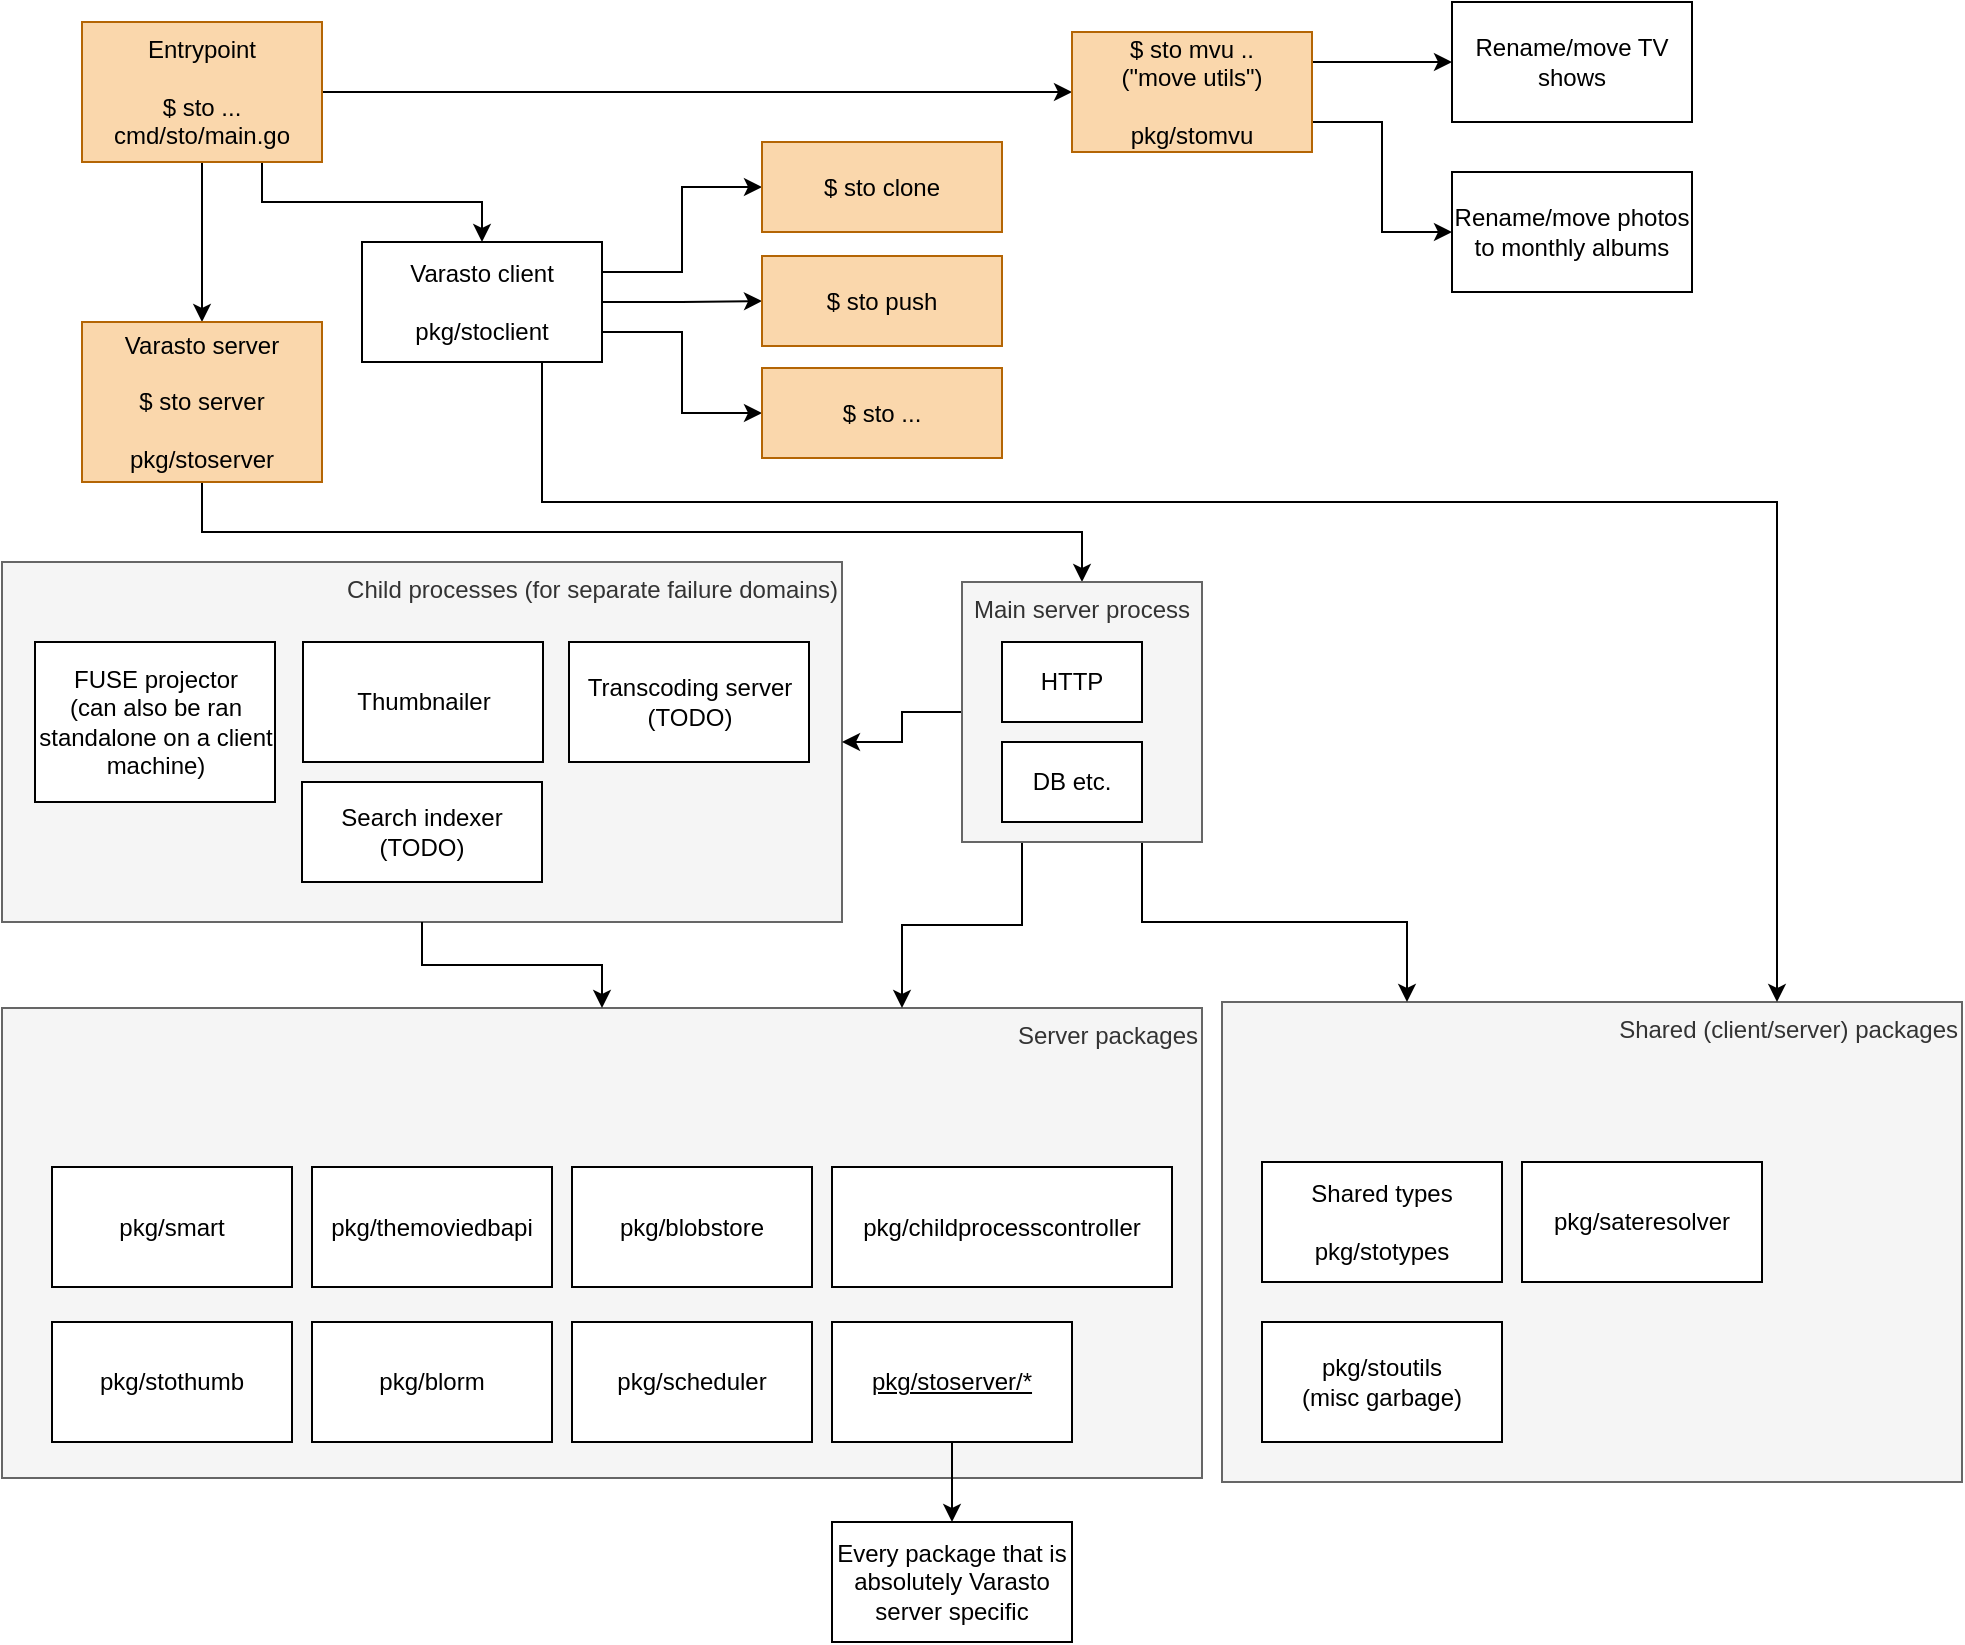<mxfile version="12.4.0" type="device" pages="1"><diagram id="lcbqNbRRmIt9awLy7lkM" name="Page-1"><mxGraphModel dx="1045" dy="1322" grid="1" gridSize="10" guides="1" tooltips="1" connect="1" arrows="1" fold="1" page="1" pageScale="1" pageWidth="1100" pageHeight="850" math="0" shadow="0"><root><mxCell id="0"/><mxCell id="1" parent="0"/><mxCell id="-nPk57lWtovTbljECBHZ-16" value="Child processes (for separate failure domains)" style="rounded=0;whiteSpace=wrap;html=1;verticalAlign=top;align=right;fillColor=#f5f5f5;strokeColor=#666666;fontColor=#333333;" vertex="1" parent="1"><mxGeometry x="20" y="300" width="420" height="180" as="geometry"/></mxCell><mxCell id="-nPk57lWtovTbljECBHZ-23" value="Server packages" style="rounded=0;whiteSpace=wrap;html=1;verticalAlign=top;align=right;fillColor=#f5f5f5;strokeColor=#666666;fontColor=#333333;" vertex="1" parent="1"><mxGeometry x="20" y="523" width="600" height="235" as="geometry"/></mxCell><mxCell id="-nPk57lWtovTbljECBHZ-22" value="Shared (client/server) packages" style="rounded=0;whiteSpace=wrap;html=1;verticalAlign=top;align=right;fillColor=#f5f5f5;strokeColor=#666666;fontColor=#333333;" vertex="1" parent="1"><mxGeometry x="630" y="520" width="370" height="240" as="geometry"/></mxCell><mxCell id="-nPk57lWtovTbljECBHZ-27" value="" style="edgeStyle=orthogonalEdgeStyle;rounded=0;orthogonalLoop=1;jettySize=auto;html=1;exitX=1;exitY=0.5;exitDx=0;exitDy=0;entryX=0;entryY=0.5;entryDx=0;entryDy=0;" edge="1" parent="1" source="-nPk57lWtovTbljECBHZ-1" target="-nPk57lWtovTbljECBHZ-4"><mxGeometry relative="1" as="geometry"/></mxCell><mxCell id="-nPk57lWtovTbljECBHZ-32" style="edgeStyle=orthogonalEdgeStyle;rounded=0;orthogonalLoop=1;jettySize=auto;html=1;exitX=0.75;exitY=1;exitDx=0;exitDy=0;entryX=0.5;entryY=0;entryDx=0;entryDy=0;" edge="1" parent="1" source="-nPk57lWtovTbljECBHZ-1" target="-nPk57lWtovTbljECBHZ-3"><mxGeometry relative="1" as="geometry"/></mxCell><mxCell id="-nPk57lWtovTbljECBHZ-33" style="edgeStyle=orthogonalEdgeStyle;rounded=0;orthogonalLoop=1;jettySize=auto;html=1;exitX=0.5;exitY=1;exitDx=0;exitDy=0;" edge="1" parent="1" source="-nPk57lWtovTbljECBHZ-1" target="-nPk57lWtovTbljECBHZ-2"><mxGeometry relative="1" as="geometry"/></mxCell><mxCell id="-nPk57lWtovTbljECBHZ-1" value="Entrypoint&lt;br&gt;&lt;br&gt;$ sto ...&lt;br&gt;cmd/sto/main.go" style="rounded=0;whiteSpace=wrap;html=1;fillColor=#fad7ac;strokeColor=#b46504;" vertex="1" parent="1"><mxGeometry x="60" y="30" width="120" height="70" as="geometry"/></mxCell><mxCell id="-nPk57lWtovTbljECBHZ-30" style="edgeStyle=orthogonalEdgeStyle;rounded=0;orthogonalLoop=1;jettySize=auto;html=1;exitX=0.5;exitY=1;exitDx=0;exitDy=0;" edge="1" parent="1" source="-nPk57lWtovTbljECBHZ-2" target="-nPk57lWtovTbljECBHZ-12"><mxGeometry relative="1" as="geometry"/></mxCell><mxCell id="-nPk57lWtovTbljECBHZ-2" value="Varasto server&lt;br&gt;&lt;br&gt;$ sto server&lt;br&gt;&lt;br&gt;pkg/stoserver" style="rounded=0;whiteSpace=wrap;html=1;fillColor=#fad7ac;strokeColor=#b46504;" vertex="1" parent="1"><mxGeometry x="60" y="180" width="120" height="80" as="geometry"/></mxCell><mxCell id="-nPk57lWtovTbljECBHZ-34" style="edgeStyle=orthogonalEdgeStyle;rounded=0;orthogonalLoop=1;jettySize=auto;html=1;exitX=1;exitY=0.25;exitDx=0;exitDy=0;entryX=0;entryY=0.5;entryDx=0;entryDy=0;" edge="1" parent="1" source="-nPk57lWtovTbljECBHZ-3" target="-nPk57lWtovTbljECBHZ-18"><mxGeometry relative="1" as="geometry"/></mxCell><mxCell id="-nPk57lWtovTbljECBHZ-38" style="edgeStyle=orthogonalEdgeStyle;rounded=0;orthogonalLoop=1;jettySize=auto;html=1;exitX=0.75;exitY=1;exitDx=0;exitDy=0;entryX=0.75;entryY=0;entryDx=0;entryDy=0;" edge="1" parent="1" source="-nPk57lWtovTbljECBHZ-3" target="-nPk57lWtovTbljECBHZ-22"><mxGeometry relative="1" as="geometry"><Array as="points"><mxPoint x="290" y="270"/><mxPoint x="908" y="270"/></Array></mxGeometry></mxCell><mxCell id="-nPk57lWtovTbljECBHZ-46" style="edgeStyle=orthogonalEdgeStyle;rounded=0;orthogonalLoop=1;jettySize=auto;html=1;exitX=1;exitY=0.75;exitDx=0;exitDy=0;entryX=0;entryY=0.5;entryDx=0;entryDy=0;" edge="1" parent="1" source="-nPk57lWtovTbljECBHZ-3" target="-nPk57lWtovTbljECBHZ-45"><mxGeometry relative="1" as="geometry"/></mxCell><mxCell id="-nPk57lWtovTbljECBHZ-47" style="edgeStyle=orthogonalEdgeStyle;rounded=0;orthogonalLoop=1;jettySize=auto;html=1;exitX=1;exitY=0.5;exitDx=0;exitDy=0;" edge="1" parent="1" source="-nPk57lWtovTbljECBHZ-3" target="-nPk57lWtovTbljECBHZ-44"><mxGeometry relative="1" as="geometry"/></mxCell><mxCell id="-nPk57lWtovTbljECBHZ-3" value="Varasto client&lt;br&gt;&lt;br&gt;pkg/stoclient" style="rounded=0;whiteSpace=wrap;html=1;" vertex="1" parent="1"><mxGeometry x="200" y="140" width="120" height="60" as="geometry"/></mxCell><mxCell id="-nPk57lWtovTbljECBHZ-25" style="edgeStyle=orthogonalEdgeStyle;rounded=0;orthogonalLoop=1;jettySize=auto;html=1;exitX=1;exitY=0.25;exitDx=0;exitDy=0;entryX=0;entryY=0.5;entryDx=0;entryDy=0;" edge="1" parent="1" source="-nPk57lWtovTbljECBHZ-4" target="-nPk57lWtovTbljECBHZ-5"><mxGeometry relative="1" as="geometry"/></mxCell><mxCell id="-nPk57lWtovTbljECBHZ-26" style="edgeStyle=orthogonalEdgeStyle;rounded=0;orthogonalLoop=1;jettySize=auto;html=1;exitX=1;exitY=0.75;exitDx=0;exitDy=0;entryX=0;entryY=0.5;entryDx=0;entryDy=0;" edge="1" parent="1" source="-nPk57lWtovTbljECBHZ-4" target="-nPk57lWtovTbljECBHZ-6"><mxGeometry relative="1" as="geometry"/></mxCell><mxCell id="-nPk57lWtovTbljECBHZ-4" value="$ sto mvu ..&lt;br&gt;(&quot;move utils&quot;)&lt;br&gt;&lt;br&gt;pkg/stomvu" style="rounded=0;whiteSpace=wrap;html=1;fillColor=#fad7ac;strokeColor=#b46504;" vertex="1" parent="1"><mxGeometry x="555" y="35" width="120" height="60" as="geometry"/></mxCell><mxCell id="-nPk57lWtovTbljECBHZ-5" value="Rename/move TV shows" style="rounded=0;whiteSpace=wrap;html=1;" vertex="1" parent="1"><mxGeometry x="745" y="20" width="120" height="60" as="geometry"/></mxCell><mxCell id="-nPk57lWtovTbljECBHZ-6" value="Rename/move photos to monthly albums" style="rounded=0;whiteSpace=wrap;html=1;" vertex="1" parent="1"><mxGeometry x="745" y="105" width="120" height="60" as="geometry"/></mxCell><mxCell id="-nPk57lWtovTbljECBHZ-7" value="pkg/smart" style="rounded=0;whiteSpace=wrap;html=1;" vertex="1" parent="1"><mxGeometry x="45" y="602.5" width="120" height="60" as="geometry"/></mxCell><mxCell id="-nPk57lWtovTbljECBHZ-8" value="pkg/themoviedbapi" style="rounded=0;whiteSpace=wrap;html=1;" vertex="1" parent="1"><mxGeometry x="175" y="602.5" width="120" height="60" as="geometry"/></mxCell><mxCell id="-nPk57lWtovTbljECBHZ-9" value="pkg/blobstore" style="rounded=0;whiteSpace=wrap;html=1;" vertex="1" parent="1"><mxGeometry x="305" y="602.5" width="120" height="60" as="geometry"/></mxCell><mxCell id="-nPk57lWtovTbljECBHZ-10" value="pkg/childprocesscontroller" style="rounded=0;whiteSpace=wrap;html=1;" vertex="1" parent="1"><mxGeometry x="435" y="602.5" width="170" height="60" as="geometry"/></mxCell><mxCell id="-nPk57lWtovTbljECBHZ-39" style="edgeStyle=orthogonalEdgeStyle;rounded=0;orthogonalLoop=1;jettySize=auto;html=1;exitX=0;exitY=0.5;exitDx=0;exitDy=0;entryX=1;entryY=0.5;entryDx=0;entryDy=0;" edge="1" parent="1" source="-nPk57lWtovTbljECBHZ-12" target="-nPk57lWtovTbljECBHZ-16"><mxGeometry relative="1" as="geometry"/></mxCell><mxCell id="-nPk57lWtovTbljECBHZ-40" style="edgeStyle=orthogonalEdgeStyle;rounded=0;orthogonalLoop=1;jettySize=auto;html=1;exitX=0.25;exitY=1;exitDx=0;exitDy=0;entryX=0.75;entryY=0;entryDx=0;entryDy=0;" edge="1" parent="1" source="-nPk57lWtovTbljECBHZ-12" target="-nPk57lWtovTbljECBHZ-23"><mxGeometry relative="1" as="geometry"/></mxCell><mxCell id="-nPk57lWtovTbljECBHZ-41" style="edgeStyle=orthogonalEdgeStyle;rounded=0;orthogonalLoop=1;jettySize=auto;html=1;exitX=0.75;exitY=1;exitDx=0;exitDy=0;entryX=0.25;entryY=0;entryDx=0;entryDy=0;" edge="1" parent="1" source="-nPk57lWtovTbljECBHZ-12" target="-nPk57lWtovTbljECBHZ-22"><mxGeometry relative="1" as="geometry"/></mxCell><mxCell id="-nPk57lWtovTbljECBHZ-12" value="Main server process" style="rounded=0;whiteSpace=wrap;html=1;fillColor=#f5f5f5;strokeColor=#666666;fontColor=#333333;verticalAlign=top;" vertex="1" parent="1"><mxGeometry x="500" y="310" width="120" height="130" as="geometry"/></mxCell><mxCell id="-nPk57lWtovTbljECBHZ-13" value="Thumbnailer" style="rounded=0;whiteSpace=wrap;html=1;" vertex="1" parent="1"><mxGeometry x="170.5" y="340" width="120" height="60" as="geometry"/></mxCell><mxCell id="-nPk57lWtovTbljECBHZ-14" value="FUSE projector&lt;br&gt;(can also be ran standalone on a client machine)" style="rounded=0;whiteSpace=wrap;html=1;" vertex="1" parent="1"><mxGeometry x="36.5" y="340" width="120" height="80" as="geometry"/></mxCell><mxCell id="-nPk57lWtovTbljECBHZ-15" value="Transcoding server&lt;br&gt;(TODO)" style="rounded=0;whiteSpace=wrap;html=1;" vertex="1" parent="1"><mxGeometry x="303.5" y="340" width="120" height="60" as="geometry"/></mxCell><mxCell id="-nPk57lWtovTbljECBHZ-28" style="edgeStyle=orthogonalEdgeStyle;rounded=0;orthogonalLoop=1;jettySize=auto;html=1;exitX=0.5;exitY=1;exitDx=0;exitDy=0;" edge="1" parent="1" source="-nPk57lWtovTbljECBHZ-16" target="-nPk57lWtovTbljECBHZ-23"><mxGeometry relative="1" as="geometry"/></mxCell><mxCell id="-nPk57lWtovTbljECBHZ-18" value="$ sto clone" style="rounded=0;whiteSpace=wrap;html=1;fillColor=#fad7ac;strokeColor=#b46504;" vertex="1" parent="1"><mxGeometry x="400" y="90" width="120" height="45" as="geometry"/></mxCell><mxCell id="-nPk57lWtovTbljECBHZ-19" value="Shared types&lt;br&gt;&lt;br&gt;pkg/stotypes" style="rounded=0;whiteSpace=wrap;html=1;" vertex="1" parent="1"><mxGeometry x="650" y="600" width="120" height="60" as="geometry"/></mxCell><mxCell id="-nPk57lWtovTbljECBHZ-20" value="pkg/stothumb" style="rounded=0;whiteSpace=wrap;html=1;" vertex="1" parent="1"><mxGeometry x="45" y="680" width="120" height="60" as="geometry"/></mxCell><mxCell id="-nPk57lWtovTbljECBHZ-21" value="pkg/sateresolver" style="rounded=0;whiteSpace=wrap;html=1;" vertex="1" parent="1"><mxGeometry x="780" y="600" width="120" height="60" as="geometry"/></mxCell><mxCell id="-nPk57lWtovTbljECBHZ-51" style="edgeStyle=orthogonalEdgeStyle;rounded=0;orthogonalLoop=1;jettySize=auto;html=1;exitX=0.5;exitY=1;exitDx=0;exitDy=0;" edge="1" parent="1" source="-nPk57lWtovTbljECBHZ-24" target="-nPk57lWtovTbljECBHZ-50"><mxGeometry relative="1" as="geometry"/></mxCell><mxCell id="-nPk57lWtovTbljECBHZ-24" value="pkg/stoserver/*" style="rounded=0;whiteSpace=wrap;html=1;fontStyle=4" vertex="1" parent="1"><mxGeometry x="435" y="680" width="120" height="60" as="geometry"/></mxCell><mxCell id="-nPk57lWtovTbljECBHZ-36" value="HTTP" style="rounded=0;whiteSpace=wrap;html=1;align=center;" vertex="1" parent="1"><mxGeometry x="520" y="340" width="70" height="40" as="geometry"/></mxCell><mxCell id="-nPk57lWtovTbljECBHZ-37" value="DB etc." style="rounded=0;whiteSpace=wrap;html=1;align=center;" vertex="1" parent="1"><mxGeometry x="520" y="390" width="70" height="40" as="geometry"/></mxCell><mxCell id="-nPk57lWtovTbljECBHZ-42" value="pkg/blorm" style="rounded=0;whiteSpace=wrap;html=1;" vertex="1" parent="1"><mxGeometry x="175" y="680" width="120" height="60" as="geometry"/></mxCell><mxCell id="-nPk57lWtovTbljECBHZ-44" value="$ sto push" style="rounded=0;whiteSpace=wrap;html=1;fillColor=#fad7ac;strokeColor=#b46504;" vertex="1" parent="1"><mxGeometry x="400" y="147" width="120" height="45" as="geometry"/></mxCell><mxCell id="-nPk57lWtovTbljECBHZ-45" value="$ sto ..." style="rounded=0;whiteSpace=wrap;html=1;fillColor=#fad7ac;strokeColor=#b46504;" vertex="1" parent="1"><mxGeometry x="400" y="203" width="120" height="45" as="geometry"/></mxCell><mxCell id="-nPk57lWtovTbljECBHZ-48" value="pkg/scheduler" style="rounded=0;whiteSpace=wrap;html=1;" vertex="1" parent="1"><mxGeometry x="305" y="680" width="120" height="60" as="geometry"/></mxCell><mxCell id="-nPk57lWtovTbljECBHZ-49" value="pkg/stoutils&lt;br&gt;(misc garbage)" style="rounded=0;whiteSpace=wrap;html=1;" vertex="1" parent="1"><mxGeometry x="650" y="680" width="120" height="60" as="geometry"/></mxCell><mxCell id="-nPk57lWtovTbljECBHZ-50" value="Every package that is absolutely Varasto server specific" style="rounded=0;whiteSpace=wrap;html=1;align=center;" vertex="1" parent="1"><mxGeometry x="435" y="780" width="120" height="60" as="geometry"/></mxCell><mxCell id="-nPk57lWtovTbljECBHZ-52" value="Search indexer&lt;br&gt;(TODO)" style="rounded=0;whiteSpace=wrap;html=1;" vertex="1" parent="1"><mxGeometry x="170" y="410" width="120" height="50" as="geometry"/></mxCell></root></mxGraphModel></diagram></mxfile>